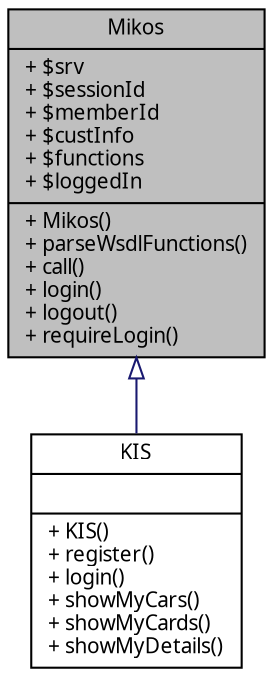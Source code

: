 digraph G
{
  edge [fontname="FreeSans.ttf",fontsize=10,labelfontname="FreeSans.ttf",labelfontsize=10];
  node [fontname="FreeSans.ttf",fontsize=10,shape=record];
  Node1 [label="{Mikos\n|+ $srv\l+ $sessionId\l+ $memberId\l+ $custInfo\l+ $functions\l+ $loggedIn\l|+ Mikos()\l+ parseWsdlFunctions()\l+ call()\l+ login()\l+ logout()\l+ requireLogin()\l}",height=0.2,width=0.4,color="black", fillcolor="grey75", style="filled" fontcolor="black"];
  Node1 -> Node2 [dir=back,color="midnightblue",fontsize=10,style="solid",arrowtail="empty"];
  Node2 [label="{KIS\n||+ KIS()\l+ register()\l+ login()\l+ showMyCars()\l+ showMyCards()\l+ showMyDetails()\l}",height=0.2,width=0.4,color="black", fillcolor="white", style="filled",URL="$class_k_i_s.html"];
}
